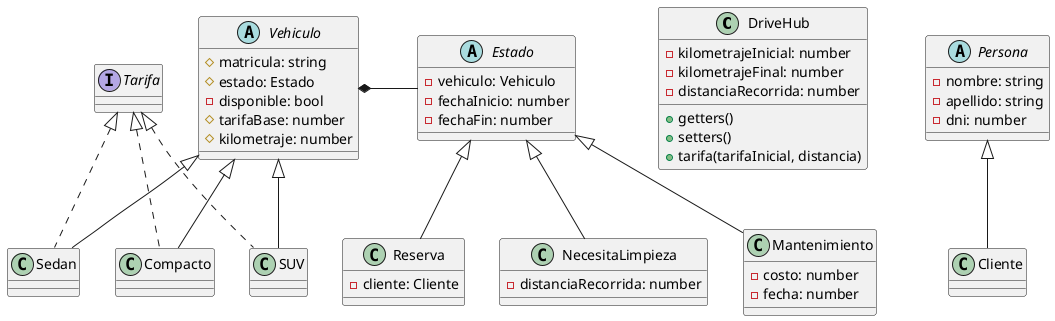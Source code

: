 @startuml DriveHub

' Clases

class DriveHub {
    - kilometrajeInicial: number
    - kilometrajeFinal: number
    - distanciaRecorrida: number

    + getters()
    + setters()
    + tarifa(tarifaInicial, distancia)
}

abstract class Persona {
    - nombre: string
    - apellido: string
    - dni: number
}

class Cliente {

}


abstract class Vehiculo {
    # matricula: string
    # estado: Estado
    - disponible: bool
    # tarifaBase: number
    #kilometraje: number

}

class Sedan {

}

class Compacto {

}

class SUV {

}

interface Tarifa {

}

abstract class Estado {
    - vehiculo: Vehiculo
    - fechaInicio: number
    - fechaFin: number
}

class Reserva {
    - cliente: Cliente
}

class NecesitaLimpieza {
    - distanciaRecorrida: number
}

class Mantenimiento {
    - costo: number
    - fecha: number
}

' Relaciones

Persona <|-d- Cliente

Tarifa <|.. Sedan
Tarifa <|.. Compacto
Tarifa <|.. SUV

Vehiculo <|-d- Sedan
Vehiculo <|-d- Compacto
Vehiculo <|-d- SUV

Vehiculo *-r- Estado

Estado <|-d- Reserva
Estado <|-d- NecesitaLimpieza
Estado <|-d- Mantenimiento



@enduml